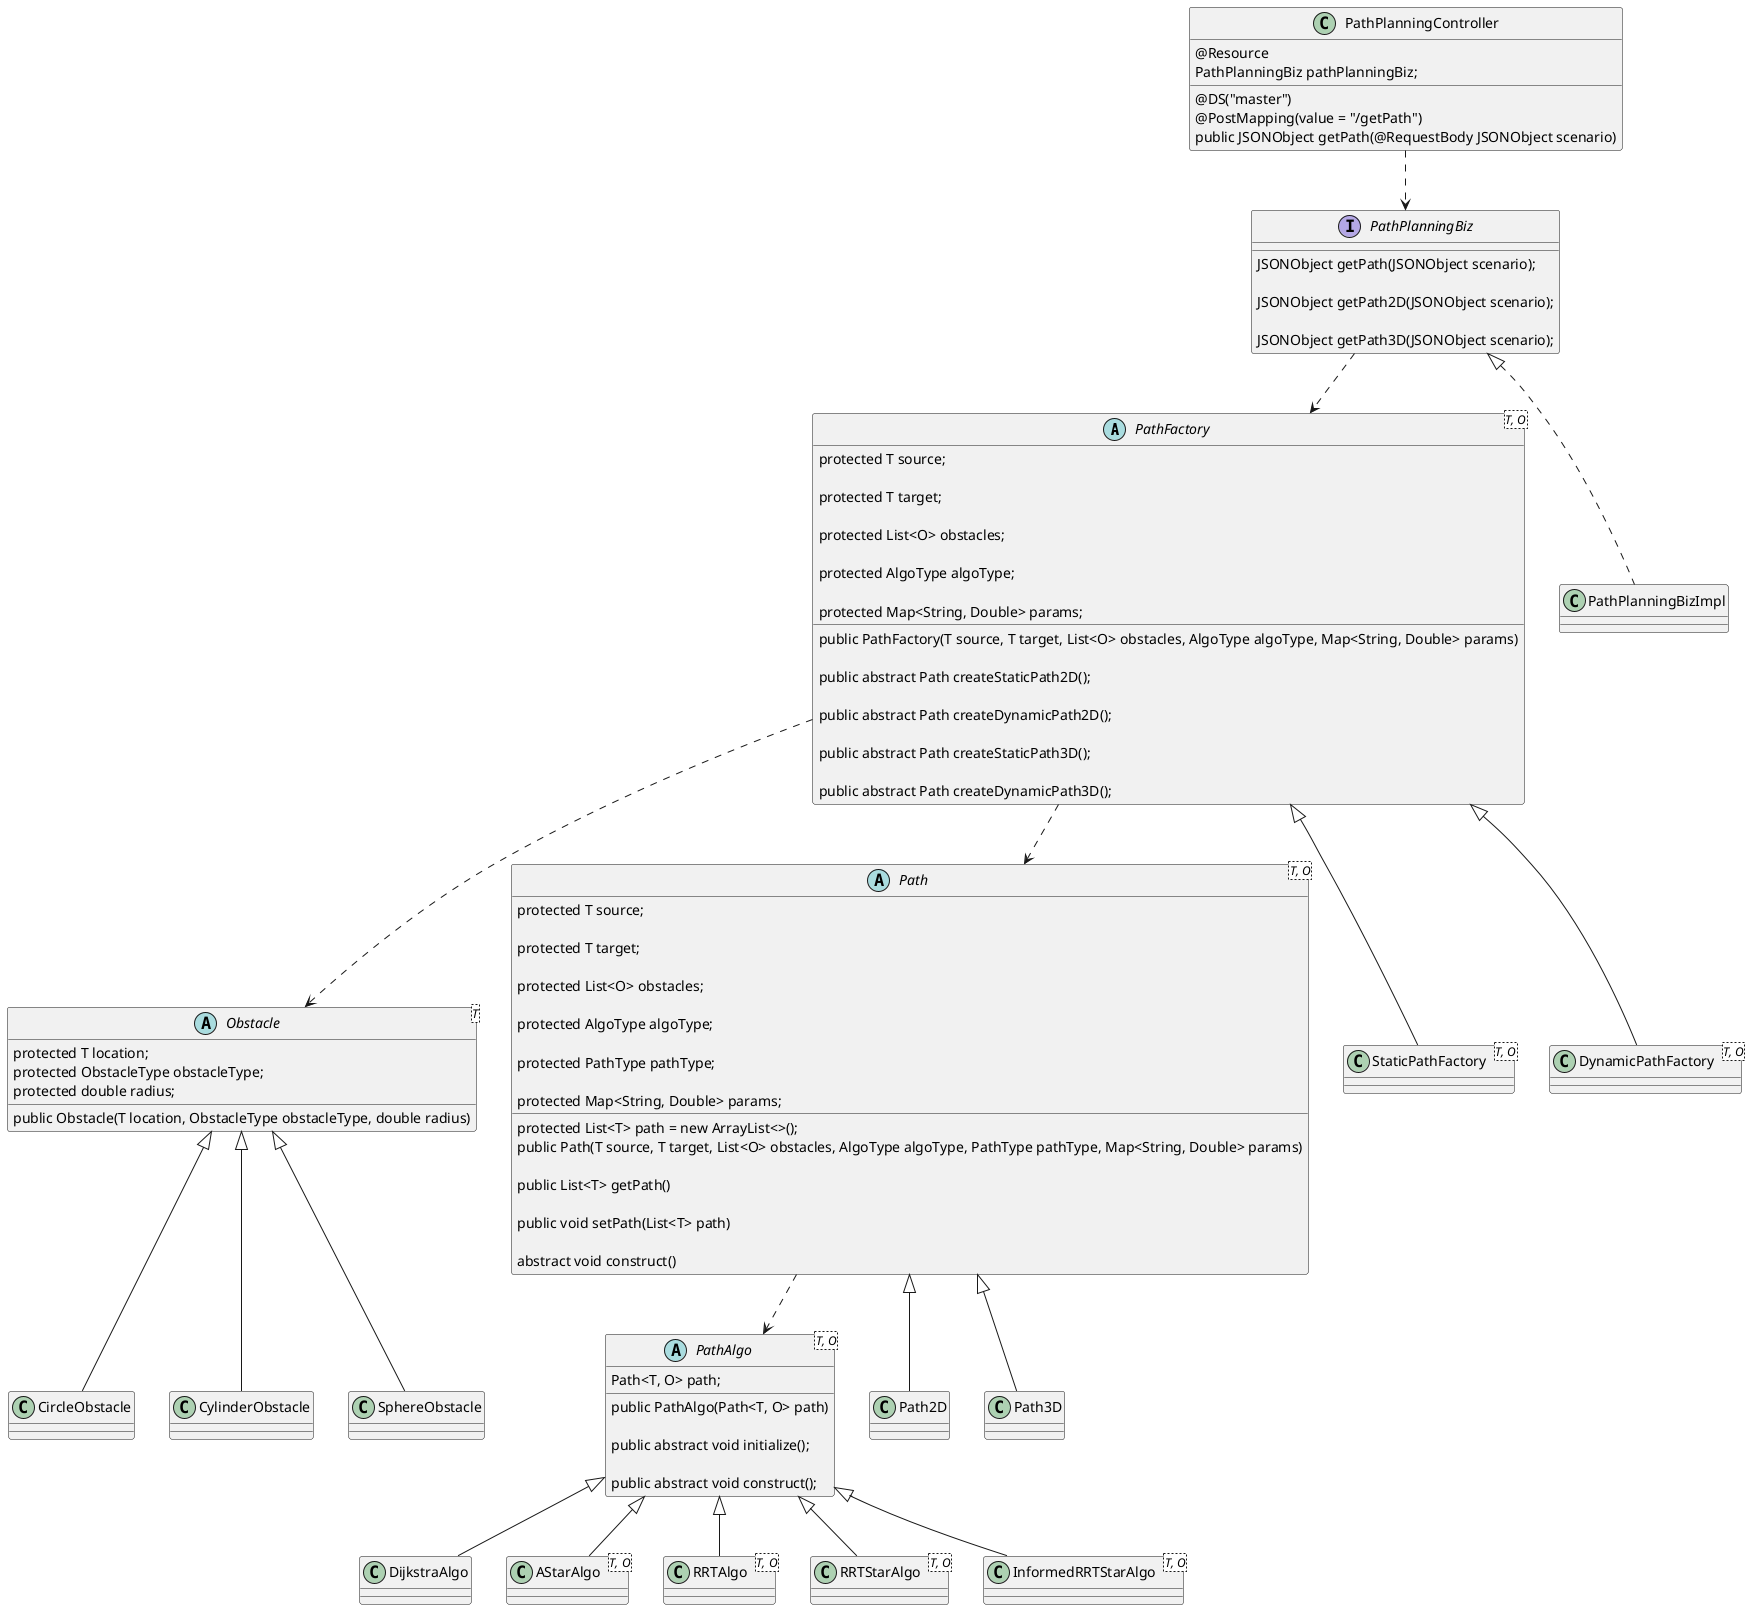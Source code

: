 @startuml
'===================================
PathFactory ..> Obstacle
PathFactory ..> Path
Path ..> PathAlgo
PathPlanningController ..> PathPlanningBiz
PathPlanningBiz ..> PathFactory

'===================================
class Path2D extends Path
class Path3D extends Path
class CircleObstacle extends Obstacle
class CylinderObstacle extends Obstacle
class SphereObstacle extends Obstacle
class StaticPathFactory<T, O> extends PathFactory
class DynamicPathFactory<T, O> extends PathFactory
class DijkstraAlgo extends PathAlgo
class AStarAlgo<T, O> extends PathAlgo
class RRTAlgo<T, O> extends PathAlgo
class RRTStarAlgo<T, O> extends PathAlgo
class InformedRRTStarAlgo<T, O> extends PathAlgo

class PathPlanningBizImpl implements PathPlanningBiz

'===================================
abstract class PathFactory<T, O> {
    protected T source;

    protected T target;

    protected List<O> obstacles;

    protected AlgoType algoType;

    protected Map<String, Double> params;

    public PathFactory(T source, T target, List<O> obstacles, AlgoType algoType, Map<String, Double> params)

    public abstract Path createStaticPath2D();

    public abstract Path createDynamicPath2D();

    public abstract Path createStaticPath3D();

    public abstract Path createDynamicPath3D();
}

abstract class Path<T, O> {
    protected List<T> path = new ArrayList<>();

    protected T source;

    protected T target;

    protected List<O> obstacles;

    protected AlgoType algoType;

    protected PathType pathType;

    protected Map<String, Double> params;

    public Path(T source, T target, List<O> obstacles, AlgoType algoType, PathType pathType, Map<String, Double> params)

    public List<T> getPath()

    public void setPath(List<T> path)

    abstract void construct()
}

abstract class Obstacle<T> {
    protected T location;
    protected ObstacleType obstacleType;
    protected double radius;

    public Obstacle(T location, ObstacleType obstacleType, double radius)
}

abstract class PathAlgo<T, O> {
    Path<T, O> path;

    public PathAlgo(Path<T, O> path)

    public abstract void initialize();

    public abstract void construct();
}

class PathPlanningController {
    @Resource
    PathPlanningBiz pathPlanningBiz;

    @DS("master")
    @PostMapping(value = "/getPath")
    public JSONObject getPath(@RequestBody JSONObject scenario)
}

interface PathPlanningBiz {
    JSONObject getPath(JSONObject scenario);

    JSONObject getPath2D(JSONObject scenario);

    JSONObject getPath3D(JSONObject scenario);
}
@enduml